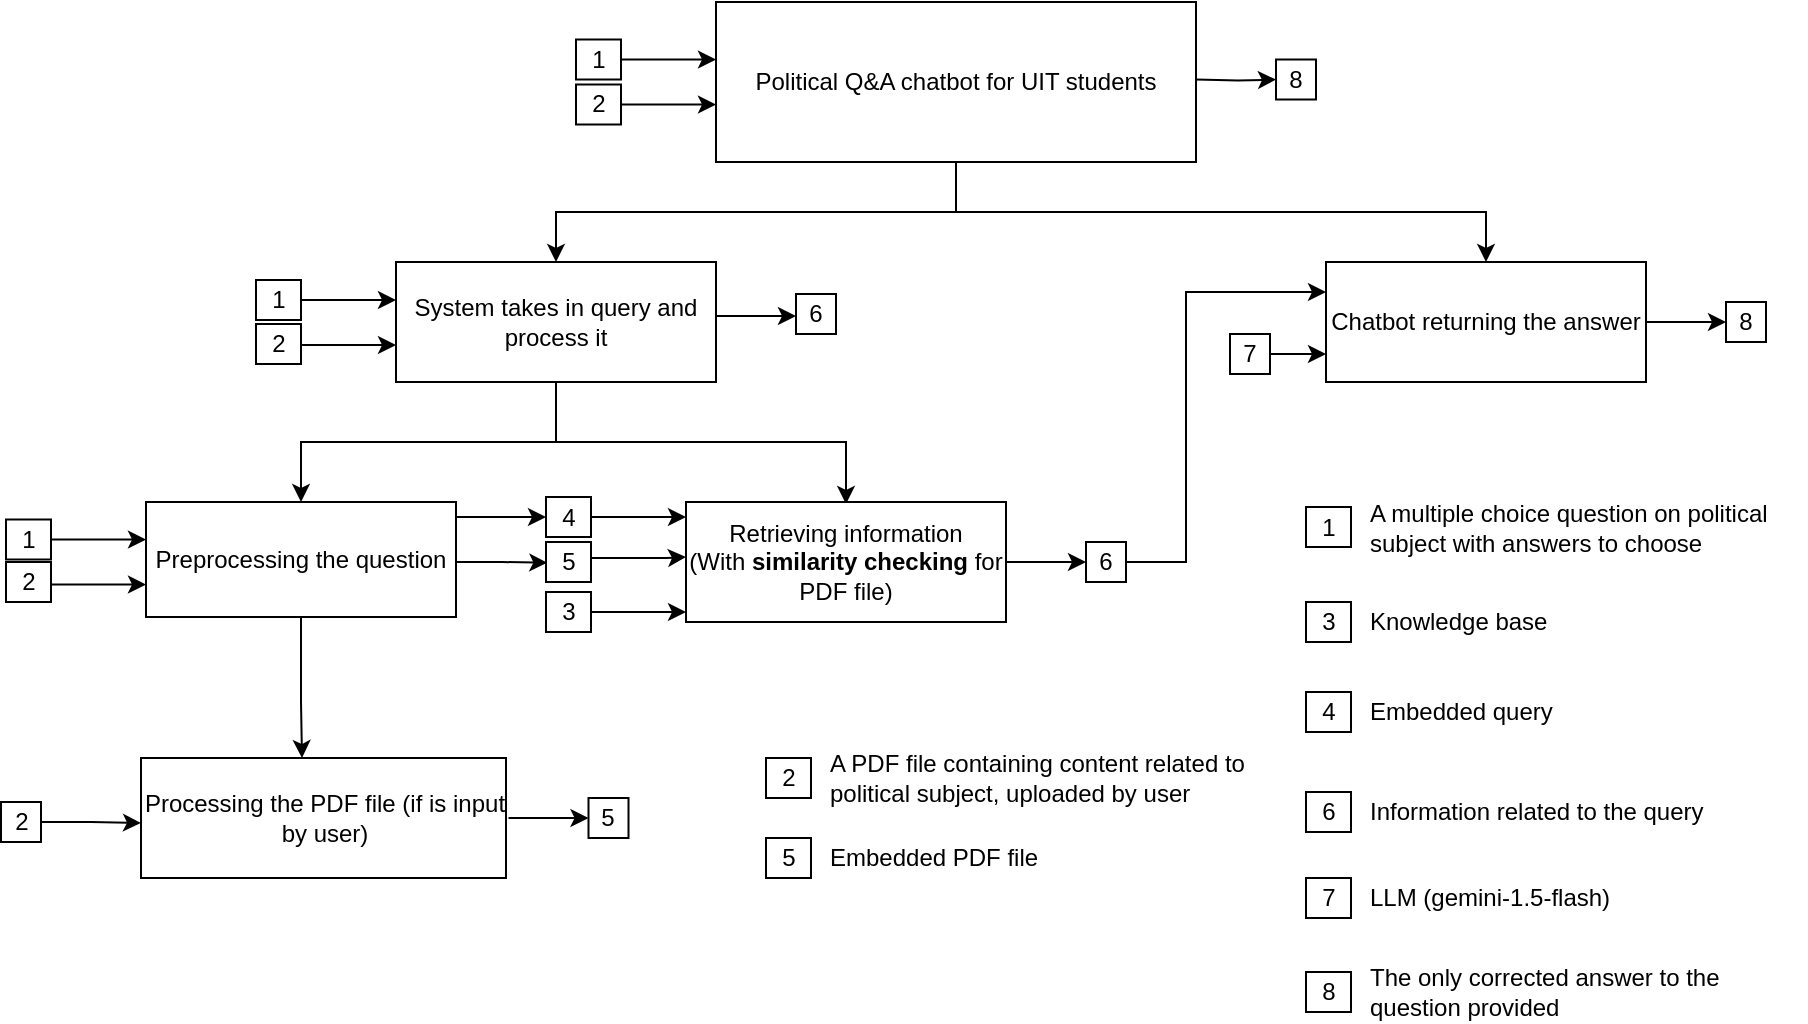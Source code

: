 <mxfile version="26.0.6">
  <diagram name="Page-1" id="8dbDtnNbzVujADKAyLU2">
    <mxGraphModel dx="1846" dy="533" grid="1" gridSize="10" guides="1" tooltips="1" connect="1" arrows="1" fold="1" page="1" pageScale="1" pageWidth="850" pageHeight="1100" math="0" shadow="0">
      <root>
        <mxCell id="0" />
        <mxCell id="1" parent="0" />
        <mxCell id="Zx73HPTWSHSdCMpJ8Ox2-43" style="edgeStyle=orthogonalEdgeStyle;rounded=0;orthogonalLoop=1;jettySize=auto;html=1;exitX=0.5;exitY=1;exitDx=0;exitDy=0;entryX=0.5;entryY=0;entryDx=0;entryDy=0;" parent="1" source="Zx73HPTWSHSdCMpJ8Ox2-1" target="Zx73HPTWSHSdCMpJ8Ox2-2" edge="1">
          <mxGeometry relative="1" as="geometry" />
        </mxCell>
        <mxCell id="Zx73HPTWSHSdCMpJ8Ox2-44" style="edgeStyle=orthogonalEdgeStyle;rounded=0;orthogonalLoop=1;jettySize=auto;html=1;exitX=0.5;exitY=1;exitDx=0;exitDy=0;entryX=0.5;entryY=0;entryDx=0;entryDy=0;" parent="1" source="Zx73HPTWSHSdCMpJ8Ox2-1" target="Zx73HPTWSHSdCMpJ8Ox2-3" edge="1">
          <mxGeometry relative="1" as="geometry" />
        </mxCell>
        <mxCell id="Zx73HPTWSHSdCMpJ8Ox2-1" value="Political Q&amp;amp;A chatbot for UIT students" style="rounded=0;whiteSpace=wrap;html=1;" parent="1" vertex="1">
          <mxGeometry x="305" y="30" width="240" height="80" as="geometry" />
        </mxCell>
        <mxCell id="Zx73HPTWSHSdCMpJ8Ox2-12" style="edgeStyle=orthogonalEdgeStyle;rounded=0;orthogonalLoop=1;jettySize=auto;html=1;exitX=0.5;exitY=1;exitDx=0;exitDy=0;entryX=0.5;entryY=0;entryDx=0;entryDy=0;" parent="1" source="Zx73HPTWSHSdCMpJ8Ox2-2" target="Zx73HPTWSHSdCMpJ8Ox2-4" edge="1">
          <mxGeometry relative="1" as="geometry" />
        </mxCell>
        <mxCell id="Zx73HPTWSHSdCMpJ8Ox2-19" style="edgeStyle=orthogonalEdgeStyle;rounded=0;orthogonalLoop=1;jettySize=auto;html=1;exitX=0.5;exitY=1;exitDx=0;exitDy=0;entryX=0.5;entryY=0;entryDx=0;entryDy=0;" parent="1" edge="1">
          <mxGeometry relative="1" as="geometry">
            <mxPoint x="225.0" y="221" as="sourcePoint" />
            <mxPoint x="370.0" y="281" as="targetPoint" />
            <Array as="points">
              <mxPoint x="225" y="250" />
              <mxPoint x="370" y="250" />
            </Array>
          </mxGeometry>
        </mxCell>
        <mxCell id="Zx73HPTWSHSdCMpJ8Ox2-2" value="System takes in query and process it" style="rounded=0;whiteSpace=wrap;html=1;" parent="1" vertex="1">
          <mxGeometry x="145" y="160" width="160" height="60" as="geometry" />
        </mxCell>
        <mxCell id="Zx73HPTWSHSdCMpJ8Ox2-45" value="" style="edgeStyle=orthogonalEdgeStyle;rounded=0;orthogonalLoop=1;jettySize=auto;html=1;" parent="1" source="Zx73HPTWSHSdCMpJ8Ox2-3" target="Zx73HPTWSHSdCMpJ8Ox2-42" edge="1">
          <mxGeometry relative="1" as="geometry" />
        </mxCell>
        <mxCell id="Zx73HPTWSHSdCMpJ8Ox2-3" value="Chatbot returning the answer" style="rounded=0;whiteSpace=wrap;html=1;" parent="1" vertex="1">
          <mxGeometry x="610" y="160" width="160" height="60" as="geometry" />
        </mxCell>
        <mxCell id="Zx73HPTWSHSdCMpJ8Ox2-29" value="" style="edgeStyle=orthogonalEdgeStyle;rounded=0;orthogonalLoop=1;jettySize=auto;html=1;" parent="1" target="Zx73HPTWSHSdCMpJ8Ox2-28" edge="1">
          <mxGeometry relative="1" as="geometry">
            <mxPoint x="175.0" y="287.5" as="sourcePoint" />
            <Array as="points">
              <mxPoint x="190" y="287.5" />
              <mxPoint x="190" y="287.5" />
            </Array>
          </mxGeometry>
        </mxCell>
        <mxCell id="Zx73HPTWSHSdCMpJ8Ox2-94" value="" style="edgeStyle=orthogonalEdgeStyle;rounded=0;orthogonalLoop=1;jettySize=auto;html=1;" parent="1" source="Zx73HPTWSHSdCMpJ8Ox2-4" target="Zx73HPTWSHSdCMpJ8Ox2-65" edge="1">
          <mxGeometry relative="1" as="geometry">
            <Array as="points">
              <mxPoint x="98" y="380" />
              <mxPoint x="98" y="380" />
            </Array>
          </mxGeometry>
        </mxCell>
        <mxCell id="Zx73HPTWSHSdCMpJ8Ox2-4" value="Preprocessing the question" style="rounded=0;whiteSpace=wrap;html=1;" parent="1" vertex="1">
          <mxGeometry x="20" y="280" width="155" height="57.5" as="geometry" />
        </mxCell>
        <mxCell id="Zx73HPTWSHSdCMpJ8Ox2-33" value="" style="edgeStyle=orthogonalEdgeStyle;rounded=0;orthogonalLoop=1;jettySize=auto;html=1;" parent="1" source="Zx73HPTWSHSdCMpJ8Ox2-5" target="Zx73HPTWSHSdCMpJ8Ox2-32" edge="1">
          <mxGeometry relative="1" as="geometry" />
        </mxCell>
        <mxCell id="Zx73HPTWSHSdCMpJ8Ox2-5" value="Retrieving information&lt;div&gt;(With &lt;b&gt;similarity checking&lt;/b&gt;&amp;nbsp;for PDF file)&lt;/div&gt;" style="rounded=0;whiteSpace=wrap;html=1;" parent="1" vertex="1">
          <mxGeometry x="290" y="280" width="160" height="60" as="geometry" />
        </mxCell>
        <mxCell id="Zx73HPTWSHSdCMpJ8Ox2-30" value="" style="edgeStyle=orthogonalEdgeStyle;rounded=0;orthogonalLoop=1;jettySize=auto;html=1;" parent="1" source="Zx73HPTWSHSdCMpJ8Ox2-28" edge="1">
          <mxGeometry relative="1" as="geometry">
            <mxPoint x="290.0" y="287.5" as="targetPoint" />
            <Array as="points">
              <mxPoint x="280" y="287.5" />
              <mxPoint x="280" y="287.5" />
            </Array>
          </mxGeometry>
        </mxCell>
        <mxCell id="Zx73HPTWSHSdCMpJ8Ox2-28" value="4" style="rounded=0;whiteSpace=wrap;html=1;" parent="1" vertex="1">
          <mxGeometry x="220" y="277.5" width="22.5" height="20" as="geometry" />
        </mxCell>
        <mxCell id="Zx73HPTWSHSdCMpJ8Ox2-93" style="edgeStyle=orthogonalEdgeStyle;rounded=0;orthogonalLoop=1;jettySize=auto;html=1;exitX=1;exitY=0.5;exitDx=0;exitDy=0;entryX=0;entryY=0.25;entryDx=0;entryDy=0;" parent="1" source="Zx73HPTWSHSdCMpJ8Ox2-32" target="Zx73HPTWSHSdCMpJ8Ox2-3" edge="1">
          <mxGeometry relative="1" as="geometry">
            <Array as="points">
              <mxPoint x="540" y="310" />
              <mxPoint x="540" y="175" />
            </Array>
          </mxGeometry>
        </mxCell>
        <mxCell id="Zx73HPTWSHSdCMpJ8Ox2-32" value="6" style="whiteSpace=wrap;html=1;rounded=0;" parent="1" vertex="1">
          <mxGeometry x="490" y="300" width="20" height="20" as="geometry" />
        </mxCell>
        <mxCell id="Zx73HPTWSHSdCMpJ8Ox2-35" value="7" style="whiteSpace=wrap;html=1;rounded=0;" parent="1" vertex="1">
          <mxGeometry x="562" y="196" width="20" height="20" as="geometry" />
        </mxCell>
        <mxCell id="Zx73HPTWSHSdCMpJ8Ox2-41" style="edgeStyle=orthogonalEdgeStyle;rounded=0;orthogonalLoop=1;jettySize=auto;html=1;exitX=1;exitY=0.5;exitDx=0;exitDy=0;" parent="1" source="Zx73HPTWSHSdCMpJ8Ox2-35" edge="1">
          <mxGeometry relative="1" as="geometry">
            <mxPoint x="610" y="206" as="targetPoint" />
          </mxGeometry>
        </mxCell>
        <mxCell id="Zx73HPTWSHSdCMpJ8Ox2-42" value="8" style="whiteSpace=wrap;html=1;rounded=0;" parent="1" vertex="1">
          <mxGeometry x="810" y="180" width="20" height="20" as="geometry" />
        </mxCell>
        <mxCell id="Zx73HPTWSHSdCMpJ8Ox2-46" value="1" style="rounded=0;whiteSpace=wrap;html=1;" parent="1" vertex="1">
          <mxGeometry x="600" y="282.5" width="22.5" height="20" as="geometry" />
        </mxCell>
        <mxCell id="Zx73HPTWSHSdCMpJ8Ox2-47" value="A multiple choice question on political subject with answers to choose" style="text;html=1;align=left;verticalAlign=middle;whiteSpace=wrap;rounded=0;" parent="1" vertex="1">
          <mxGeometry x="630" y="277.5" width="220" height="30" as="geometry" />
        </mxCell>
        <mxCell id="Zx73HPTWSHSdCMpJ8Ox2-48" value="4" style="rounded=0;whiteSpace=wrap;html=1;" parent="1" vertex="1">
          <mxGeometry x="600" y="375" width="22.5" height="20" as="geometry" />
        </mxCell>
        <mxCell id="Zx73HPTWSHSdCMpJ8Ox2-49" value="Embedded query" style="text;html=1;align=left;verticalAlign=middle;whiteSpace=wrap;rounded=0;" parent="1" vertex="1">
          <mxGeometry x="630" y="370" width="220" height="30" as="geometry" />
        </mxCell>
        <mxCell id="Zx73HPTWSHSdCMpJ8Ox2-50" value="6" style="rounded=0;whiteSpace=wrap;html=1;" parent="1" vertex="1">
          <mxGeometry x="600" y="425" width="22.5" height="20" as="geometry" />
        </mxCell>
        <mxCell id="Zx73HPTWSHSdCMpJ8Ox2-51" value="Information related to the query" style="text;html=1;align=left;verticalAlign=middle;whiteSpace=wrap;rounded=0;" parent="1" vertex="1">
          <mxGeometry x="630" y="420" width="220" height="30" as="geometry" />
        </mxCell>
        <mxCell id="Zx73HPTWSHSdCMpJ8Ox2-52" value="7" style="rounded=0;whiteSpace=wrap;html=1;" parent="1" vertex="1">
          <mxGeometry x="600" y="468" width="22.5" height="20" as="geometry" />
        </mxCell>
        <mxCell id="Zx73HPTWSHSdCMpJ8Ox2-53" value="LLM (gemini-1.5-flash)" style="text;html=1;align=left;verticalAlign=middle;whiteSpace=wrap;rounded=0;" parent="1" vertex="1">
          <mxGeometry x="630" y="463" width="220" height="30" as="geometry" />
        </mxCell>
        <mxCell id="Zx73HPTWSHSdCMpJ8Ox2-54" value="8" style="rounded=0;whiteSpace=wrap;html=1;" parent="1" vertex="1">
          <mxGeometry x="600" y="515" width="22.5" height="20" as="geometry" />
        </mxCell>
        <mxCell id="Zx73HPTWSHSdCMpJ8Ox2-55" value="&lt;span style=&quot;text-align: center;&quot;&gt;The only corrected answer to the question provided&lt;/span&gt;" style="text;html=1;align=left;verticalAlign=middle;whiteSpace=wrap;rounded=0;" parent="1" vertex="1">
          <mxGeometry x="630" y="510" width="220" height="30" as="geometry" />
        </mxCell>
        <mxCell id="Zx73HPTWSHSdCMpJ8Ox2-58" style="edgeStyle=orthogonalEdgeStyle;rounded=0;orthogonalLoop=1;jettySize=auto;html=1;exitX=1;exitY=0.5;exitDx=0;exitDy=0;entryX=0.002;entryY=0.792;entryDx=0;entryDy=0;entryPerimeter=0;" parent="1" edge="1">
          <mxGeometry relative="1" as="geometry">
            <mxPoint x="290.0" y="335.02" as="targetPoint" />
            <mxPoint x="239.68" y="335" as="sourcePoint" />
          </mxGeometry>
        </mxCell>
        <mxCell id="Zx73HPTWSHSdCMpJ8Ox2-59" value="3" style="rounded=0;whiteSpace=wrap;html=1;" parent="1" vertex="1">
          <mxGeometry x="600" y="330" width="22.5" height="20" as="geometry" />
        </mxCell>
        <mxCell id="Zx73HPTWSHSdCMpJ8Ox2-60" value="Knowledge base" style="text;html=1;align=left;verticalAlign=middle;whiteSpace=wrap;rounded=0;" parent="1" vertex="1">
          <mxGeometry x="630" y="325" width="220" height="30" as="geometry" />
        </mxCell>
        <mxCell id="Zx73HPTWSHSdCMpJ8Ox2-61" value="" style="edgeStyle=orthogonalEdgeStyle;rounded=0;orthogonalLoop=1;jettySize=auto;html=1;" parent="1" source="Zx73HPTWSHSdCMpJ8Ox2-62" edge="1">
          <mxGeometry relative="1" as="geometry">
            <mxPoint x="20" y="298.75" as="targetPoint" />
            <Array as="points">
              <mxPoint x="10" y="298.75" />
              <mxPoint x="10" y="298.75" />
            </Array>
          </mxGeometry>
        </mxCell>
        <mxCell id="Zx73HPTWSHSdCMpJ8Ox2-62" value="1" style="rounded=0;whiteSpace=wrap;html=1;" parent="1" vertex="1">
          <mxGeometry x="-50" y="288.75" width="22.5" height="20" as="geometry" />
        </mxCell>
        <mxCell id="Zx73HPTWSHSdCMpJ8Ox2-65" value="Processing the PDF file (if is input by user)" style="rounded=0;whiteSpace=wrap;html=1;" parent="1" vertex="1">
          <mxGeometry x="17.5" y="408" width="182.5" height="60" as="geometry" />
        </mxCell>
        <mxCell id="Zx73HPTWSHSdCMpJ8Ox2-70" value="2" style="whiteSpace=wrap;html=1;rounded=0;" parent="1" vertex="1">
          <mxGeometry x="-52.5" y="430" width="20" height="20" as="geometry" />
        </mxCell>
        <mxCell id="Zx73HPTWSHSdCMpJ8Ox2-71" style="edgeStyle=orthogonalEdgeStyle;rounded=0;orthogonalLoop=1;jettySize=auto;html=1;exitX=1;exitY=0.5;exitDx=0;exitDy=0;entryX=0.002;entryY=0.792;entryDx=0;entryDy=0;entryPerimeter=0;" parent="1" source="Zx73HPTWSHSdCMpJ8Ox2-70" edge="1">
          <mxGeometry relative="1" as="geometry">
            <mxPoint x="17.5" y="440.5" as="targetPoint" />
            <Array as="points">
              <mxPoint x="-7.5" y="440" />
            </Array>
          </mxGeometry>
        </mxCell>
        <mxCell id="Zx73HPTWSHSdCMpJ8Ox2-77" value="" style="edgeStyle=orthogonalEdgeStyle;rounded=0;orthogonalLoop=1;jettySize=auto;html=1;" parent="1" target="Zx73HPTWSHSdCMpJ8Ox2-78" edge="1">
          <mxGeometry relative="1" as="geometry">
            <mxPoint x="201.25" y="438" as="sourcePoint" />
            <Array as="points">
              <mxPoint x="213.75" y="438" />
              <mxPoint x="213.75" y="438" />
            </Array>
          </mxGeometry>
        </mxCell>
        <mxCell id="Zx73HPTWSHSdCMpJ8Ox2-78" value="5" style="whiteSpace=wrap;html=1;rounded=0;" parent="1" vertex="1">
          <mxGeometry x="241.25" y="428" width="20" height="20" as="geometry" />
        </mxCell>
        <mxCell id="Zx73HPTWSHSdCMpJ8Ox2-81" style="edgeStyle=orthogonalEdgeStyle;rounded=0;orthogonalLoop=1;jettySize=auto;html=1;exitX=1;exitY=0.5;exitDx=0;exitDy=0;entryX=-0.092;entryY=0.425;entryDx=0;entryDy=0;entryPerimeter=0;" parent="1" source="Zx73HPTWSHSdCMpJ8Ox2-4" edge="1">
          <mxGeometry relative="1" as="geometry">
            <mxPoint x="177.5" y="309.62" as="sourcePoint" />
            <mxPoint x="220.66" y="310.37" as="targetPoint" />
            <Array as="points">
              <mxPoint x="175" y="310" />
              <mxPoint x="198" y="310" />
            </Array>
          </mxGeometry>
        </mxCell>
        <mxCell id="Zx73HPTWSHSdCMpJ8Ox2-84" value="5" style="rounded=0;whiteSpace=wrap;html=1;" parent="1" vertex="1">
          <mxGeometry x="220" y="300" width="22.5" height="20" as="geometry" />
        </mxCell>
        <mxCell id="Zx73HPTWSHSdCMpJ8Ox2-85" value="" style="edgeStyle=orthogonalEdgeStyle;rounded=0;orthogonalLoop=1;jettySize=auto;html=1;" parent="1" edge="1">
          <mxGeometry relative="1" as="geometry">
            <mxPoint x="243" y="308" as="sourcePoint" />
            <mxPoint x="290.0" y="307.5" as="targetPoint" />
            <Array as="points">
              <mxPoint x="280" y="307.5" />
              <mxPoint x="280" y="307.5" />
            </Array>
          </mxGeometry>
        </mxCell>
        <mxCell id="Zx73HPTWSHSdCMpJ8Ox2-86" value="2" style="rounded=0;whiteSpace=wrap;html=1;" parent="1" vertex="1">
          <mxGeometry x="330" y="408" width="22.5" height="20" as="geometry" />
        </mxCell>
        <mxCell id="Zx73HPTWSHSdCMpJ8Ox2-87" value="A PDF file containing content related to political subject, uploaded by user" style="text;html=1;align=left;verticalAlign=middle;whiteSpace=wrap;rounded=0;" parent="1" vertex="1">
          <mxGeometry x="360" y="403" width="220" height="30" as="geometry" />
        </mxCell>
        <mxCell id="Zx73HPTWSHSdCMpJ8Ox2-88" value="5" style="rounded=0;whiteSpace=wrap;html=1;" parent="1" vertex="1">
          <mxGeometry x="330" y="448" width="22.5" height="20" as="geometry" />
        </mxCell>
        <mxCell id="Zx73HPTWSHSdCMpJ8Ox2-89" value="Embedded PDF file" style="text;html=1;align=left;verticalAlign=middle;whiteSpace=wrap;rounded=0;" parent="1" vertex="1">
          <mxGeometry x="360" y="443" width="220" height="30" as="geometry" />
        </mxCell>
        <mxCell id="Zx73HPTWSHSdCMpJ8Ox2-95" value="" style="edgeStyle=orthogonalEdgeStyle;rounded=0;orthogonalLoop=1;jettySize=auto;html=1;" parent="1" edge="1">
          <mxGeometry relative="1" as="geometry">
            <mxPoint x="20" y="321.25" as="targetPoint" />
            <Array as="points">
              <mxPoint x="10" y="321.25" />
              <mxPoint x="10" y="321.25" />
            </Array>
            <mxPoint x="-30.31" y="321.229" as="sourcePoint" />
          </mxGeometry>
        </mxCell>
        <mxCell id="Zx73HPTWSHSdCMpJ8Ox2-102" value="" style="edgeStyle=orthogonalEdgeStyle;rounded=0;orthogonalLoop=1;jettySize=auto;html=1;" parent="1" source="Zx73HPTWSHSdCMpJ8Ox2-103" edge="1">
          <mxGeometry relative="1" as="geometry">
            <mxPoint x="145" y="179" as="targetPoint" />
            <Array as="points">
              <mxPoint x="135" y="179" />
              <mxPoint x="135" y="179" />
            </Array>
          </mxGeometry>
        </mxCell>
        <mxCell id="Zx73HPTWSHSdCMpJ8Ox2-103" value="1" style="rounded=0;whiteSpace=wrap;html=1;" parent="1" vertex="1">
          <mxGeometry x="75" y="169" width="22.5" height="20" as="geometry" />
        </mxCell>
        <mxCell id="Zx73HPTWSHSdCMpJ8Ox2-104" value="" style="edgeStyle=orthogonalEdgeStyle;rounded=0;orthogonalLoop=1;jettySize=auto;html=1;" parent="1" edge="1">
          <mxGeometry relative="1" as="geometry">
            <mxPoint x="145" y="201.5" as="targetPoint" />
            <Array as="points">
              <mxPoint x="135" y="201.5" />
              <mxPoint x="135" y="201.5" />
            </Array>
            <mxPoint x="94.69" y="201.486" as="sourcePoint" />
          </mxGeometry>
        </mxCell>
        <mxCell id="Zx73HPTWSHSdCMpJ8Ox2-108" value="" style="edgeStyle=orthogonalEdgeStyle;rounded=0;orthogonalLoop=1;jettySize=auto;html=1;" parent="1" source="Zx73HPTWSHSdCMpJ8Ox2-109" edge="1">
          <mxGeometry relative="1" as="geometry">
            <mxPoint x="305" y="58.75" as="targetPoint" />
            <Array as="points">
              <mxPoint x="295" y="58.75" />
              <mxPoint x="295" y="58.75" />
            </Array>
          </mxGeometry>
        </mxCell>
        <mxCell id="Zx73HPTWSHSdCMpJ8Ox2-109" value="1" style="rounded=0;whiteSpace=wrap;html=1;" parent="1" vertex="1">
          <mxGeometry x="235" y="48.75" width="22.5" height="20" as="geometry" />
        </mxCell>
        <mxCell id="Zx73HPTWSHSdCMpJ8Ox2-110" value="" style="edgeStyle=orthogonalEdgeStyle;rounded=0;orthogonalLoop=1;jettySize=auto;html=1;" parent="1" edge="1">
          <mxGeometry relative="1" as="geometry">
            <mxPoint x="305" y="81.25" as="targetPoint" />
            <Array as="points">
              <mxPoint x="295" y="81.25" />
              <mxPoint x="295" y="81.25" />
            </Array>
            <mxPoint x="254.69" y="81.279" as="sourcePoint" />
          </mxGeometry>
        </mxCell>
        <mxCell id="Zx73HPTWSHSdCMpJ8Ox2-114" value="" style="edgeStyle=orthogonalEdgeStyle;rounded=0;orthogonalLoop=1;jettySize=auto;html=1;" parent="1" target="Zx73HPTWSHSdCMpJ8Ox2-115" edge="1">
          <mxGeometry relative="1" as="geometry">
            <mxPoint x="545" y="68.75" as="sourcePoint" />
          </mxGeometry>
        </mxCell>
        <mxCell id="Zx73HPTWSHSdCMpJ8Ox2-115" value="8" style="whiteSpace=wrap;html=1;rounded=0;" parent="1" vertex="1">
          <mxGeometry x="585" y="58.75" width="20" height="20" as="geometry" />
        </mxCell>
        <mxCell id="Zx73HPTWSHSdCMpJ8Ox2-116" value="" style="edgeStyle=orthogonalEdgeStyle;rounded=0;orthogonalLoop=1;jettySize=auto;html=1;" parent="1" target="Zx73HPTWSHSdCMpJ8Ox2-117" edge="1">
          <mxGeometry relative="1" as="geometry">
            <mxPoint x="305" y="186" as="sourcePoint" />
            <Array as="points">
              <mxPoint x="305" y="187" />
            </Array>
          </mxGeometry>
        </mxCell>
        <mxCell id="Zx73HPTWSHSdCMpJ8Ox2-117" value="6" style="whiteSpace=wrap;html=1;rounded=0;" parent="1" vertex="1">
          <mxGeometry x="345" y="176" width="20" height="20" as="geometry" />
        </mxCell>
        <mxCell id="G8rjNMF_eFDAdfzJqYUc-1" value="2" style="rounded=0;whiteSpace=wrap;html=1;" parent="1" vertex="1">
          <mxGeometry x="-50" y="310" width="22.5" height="20" as="geometry" />
        </mxCell>
        <mxCell id="G8rjNMF_eFDAdfzJqYUc-2" value="2" style="rounded=0;whiteSpace=wrap;html=1;" parent="1" vertex="1">
          <mxGeometry x="235" y="71.25" width="22.5" height="20" as="geometry" />
        </mxCell>
        <mxCell id="G8rjNMF_eFDAdfzJqYUc-3" value="3" style="rounded=0;whiteSpace=wrap;html=1;" parent="1" vertex="1">
          <mxGeometry x="220" y="325" width="22.5" height="20" as="geometry" />
        </mxCell>
        <mxCell id="G8rjNMF_eFDAdfzJqYUc-4" value="2" style="rounded=0;whiteSpace=wrap;html=1;" parent="1" vertex="1">
          <mxGeometry x="75" y="191" width="22.5" height="20" as="geometry" />
        </mxCell>
      </root>
    </mxGraphModel>
  </diagram>
</mxfile>
